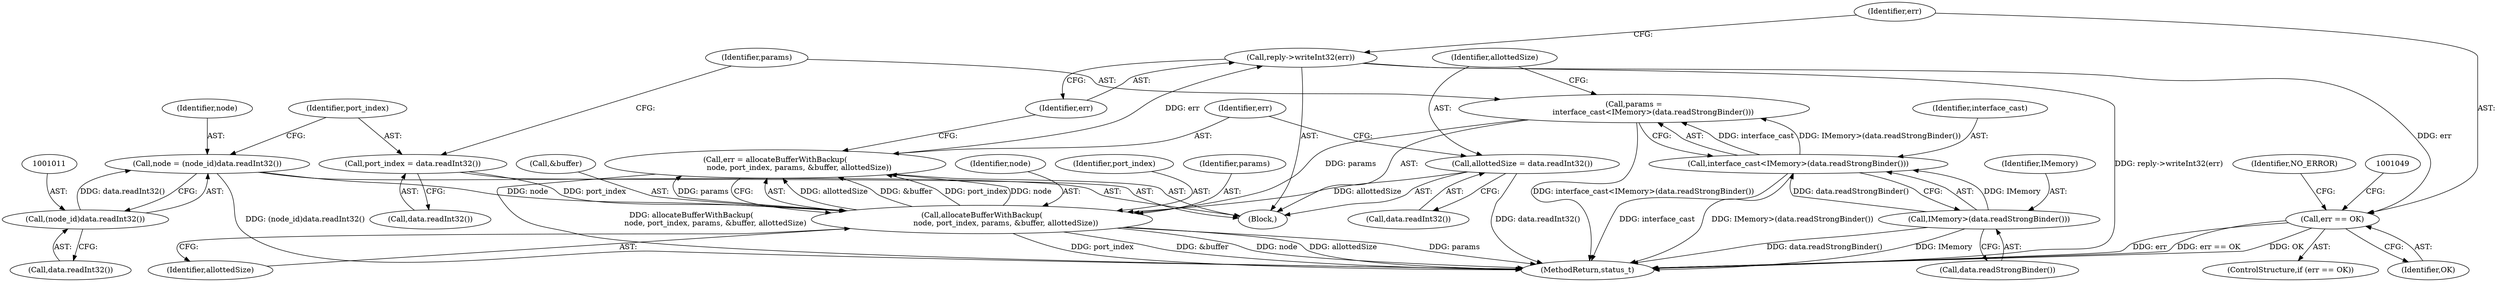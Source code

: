 digraph "0_Android_8d87321b704cb3f88e8cae668937d001fd63d5e3@API" {
"1001040" [label="(Call,reply->writeInt32(err))"];
"1001031" [label="(Call,err = allocateBufferWithBackup(\n                    node, port_index, params, &buffer, allottedSize))"];
"1001033" [label="(Call,allocateBufferWithBackup(\n                    node, port_index, params, &buffer, allottedSize))"];
"1001008" [label="(Call,node = (node_id)data.readInt32())"];
"1001010" [label="(Call,(node_id)data.readInt32())"];
"1001014" [label="(Call,port_index = data.readInt32())"];
"1001018" [label="(Call,params =\n                interface_cast<IMemory>(data.readStrongBinder()))"];
"1001020" [label="(Call,interface_cast<IMemory>(data.readStrongBinder()))"];
"1001022" [label="(Call,IMemory>(data.readStrongBinder()))"];
"1001026" [label="(Call,allottedSize = data.readInt32())"];
"1001043" [label="(Call,err == OK)"];
"1001207" [label="(MethodReturn,status_t)"];
"1001014" [label="(Call,port_index = data.readInt32())"];
"1001027" [label="(Identifier,allottedSize)"];
"1001002" [label="(Block,)"];
"1001015" [label="(Identifier,port_index)"];
"1001021" [label="(Identifier,interface_cast)"];
"1001041" [label="(Identifier,err)"];
"1001039" [label="(Identifier,allottedSize)"];
"1001024" [label="(Call,data.readStrongBinder())"];
"1001042" [label="(ControlStructure,if (err == OK))"];
"1001044" [label="(Identifier,err)"];
"1001033" [label="(Call,allocateBufferWithBackup(\n                    node, port_index, params, &buffer, allottedSize))"];
"1001010" [label="(Call,(node_id)data.readInt32())"];
"1001018" [label="(Call,params =\n                interface_cast<IMemory>(data.readStrongBinder()))"];
"1001036" [label="(Identifier,params)"];
"1001040" [label="(Call,reply->writeInt32(err))"];
"1001037" [label="(Call,&buffer)"];
"1001045" [label="(Identifier,OK)"];
"1001016" [label="(Call,data.readInt32())"];
"1001034" [label="(Identifier,node)"];
"1001023" [label="(Identifier,IMemory)"];
"1001028" [label="(Call,data.readInt32())"];
"1001008" [label="(Call,node = (node_id)data.readInt32())"];
"1001032" [label="(Identifier,err)"];
"1001019" [label="(Identifier,params)"];
"1001012" [label="(Call,data.readInt32())"];
"1001043" [label="(Call,err == OK)"];
"1001020" [label="(Call,interface_cast<IMemory>(data.readStrongBinder()))"];
"1001009" [label="(Identifier,node)"];
"1001031" [label="(Call,err = allocateBufferWithBackup(\n                    node, port_index, params, &buffer, allottedSize))"];
"1001035" [label="(Identifier,port_index)"];
"1001052" [label="(Identifier,NO_ERROR)"];
"1001026" [label="(Call,allottedSize = data.readInt32())"];
"1001022" [label="(Call,IMemory>(data.readStrongBinder()))"];
"1001040" -> "1001002"  [label="AST: "];
"1001040" -> "1001041"  [label="CFG: "];
"1001041" -> "1001040"  [label="AST: "];
"1001044" -> "1001040"  [label="CFG: "];
"1001040" -> "1001207"  [label="DDG: reply->writeInt32(err)"];
"1001031" -> "1001040"  [label="DDG: err"];
"1001040" -> "1001043"  [label="DDG: err"];
"1001031" -> "1001002"  [label="AST: "];
"1001031" -> "1001033"  [label="CFG: "];
"1001032" -> "1001031"  [label="AST: "];
"1001033" -> "1001031"  [label="AST: "];
"1001041" -> "1001031"  [label="CFG: "];
"1001031" -> "1001207"  [label="DDG: allocateBufferWithBackup(\n                    node, port_index, params, &buffer, allottedSize)"];
"1001033" -> "1001031"  [label="DDG: allottedSize"];
"1001033" -> "1001031"  [label="DDG: &buffer"];
"1001033" -> "1001031"  [label="DDG: port_index"];
"1001033" -> "1001031"  [label="DDG: node"];
"1001033" -> "1001031"  [label="DDG: params"];
"1001033" -> "1001039"  [label="CFG: "];
"1001034" -> "1001033"  [label="AST: "];
"1001035" -> "1001033"  [label="AST: "];
"1001036" -> "1001033"  [label="AST: "];
"1001037" -> "1001033"  [label="AST: "];
"1001039" -> "1001033"  [label="AST: "];
"1001033" -> "1001207"  [label="DDG: params"];
"1001033" -> "1001207"  [label="DDG: port_index"];
"1001033" -> "1001207"  [label="DDG: &buffer"];
"1001033" -> "1001207"  [label="DDG: node"];
"1001033" -> "1001207"  [label="DDG: allottedSize"];
"1001008" -> "1001033"  [label="DDG: node"];
"1001014" -> "1001033"  [label="DDG: port_index"];
"1001018" -> "1001033"  [label="DDG: params"];
"1001026" -> "1001033"  [label="DDG: allottedSize"];
"1001008" -> "1001002"  [label="AST: "];
"1001008" -> "1001010"  [label="CFG: "];
"1001009" -> "1001008"  [label="AST: "];
"1001010" -> "1001008"  [label="AST: "];
"1001015" -> "1001008"  [label="CFG: "];
"1001008" -> "1001207"  [label="DDG: (node_id)data.readInt32()"];
"1001010" -> "1001008"  [label="DDG: data.readInt32()"];
"1001010" -> "1001012"  [label="CFG: "];
"1001011" -> "1001010"  [label="AST: "];
"1001012" -> "1001010"  [label="AST: "];
"1001014" -> "1001002"  [label="AST: "];
"1001014" -> "1001016"  [label="CFG: "];
"1001015" -> "1001014"  [label="AST: "];
"1001016" -> "1001014"  [label="AST: "];
"1001019" -> "1001014"  [label="CFG: "];
"1001018" -> "1001002"  [label="AST: "];
"1001018" -> "1001020"  [label="CFG: "];
"1001019" -> "1001018"  [label="AST: "];
"1001020" -> "1001018"  [label="AST: "];
"1001027" -> "1001018"  [label="CFG: "];
"1001018" -> "1001207"  [label="DDG: interface_cast<IMemory>(data.readStrongBinder())"];
"1001020" -> "1001018"  [label="DDG: interface_cast"];
"1001020" -> "1001018"  [label="DDG: IMemory>(data.readStrongBinder())"];
"1001020" -> "1001022"  [label="CFG: "];
"1001021" -> "1001020"  [label="AST: "];
"1001022" -> "1001020"  [label="AST: "];
"1001020" -> "1001207"  [label="DDG: interface_cast"];
"1001020" -> "1001207"  [label="DDG: IMemory>(data.readStrongBinder())"];
"1001022" -> "1001020"  [label="DDG: IMemory"];
"1001022" -> "1001020"  [label="DDG: data.readStrongBinder()"];
"1001022" -> "1001024"  [label="CFG: "];
"1001023" -> "1001022"  [label="AST: "];
"1001024" -> "1001022"  [label="AST: "];
"1001022" -> "1001207"  [label="DDG: data.readStrongBinder()"];
"1001022" -> "1001207"  [label="DDG: IMemory"];
"1001026" -> "1001002"  [label="AST: "];
"1001026" -> "1001028"  [label="CFG: "];
"1001027" -> "1001026"  [label="AST: "];
"1001028" -> "1001026"  [label="AST: "];
"1001032" -> "1001026"  [label="CFG: "];
"1001026" -> "1001207"  [label="DDG: data.readInt32()"];
"1001043" -> "1001042"  [label="AST: "];
"1001043" -> "1001045"  [label="CFG: "];
"1001044" -> "1001043"  [label="AST: "];
"1001045" -> "1001043"  [label="AST: "];
"1001049" -> "1001043"  [label="CFG: "];
"1001052" -> "1001043"  [label="CFG: "];
"1001043" -> "1001207"  [label="DDG: OK"];
"1001043" -> "1001207"  [label="DDG: err"];
"1001043" -> "1001207"  [label="DDG: err == OK"];
}
